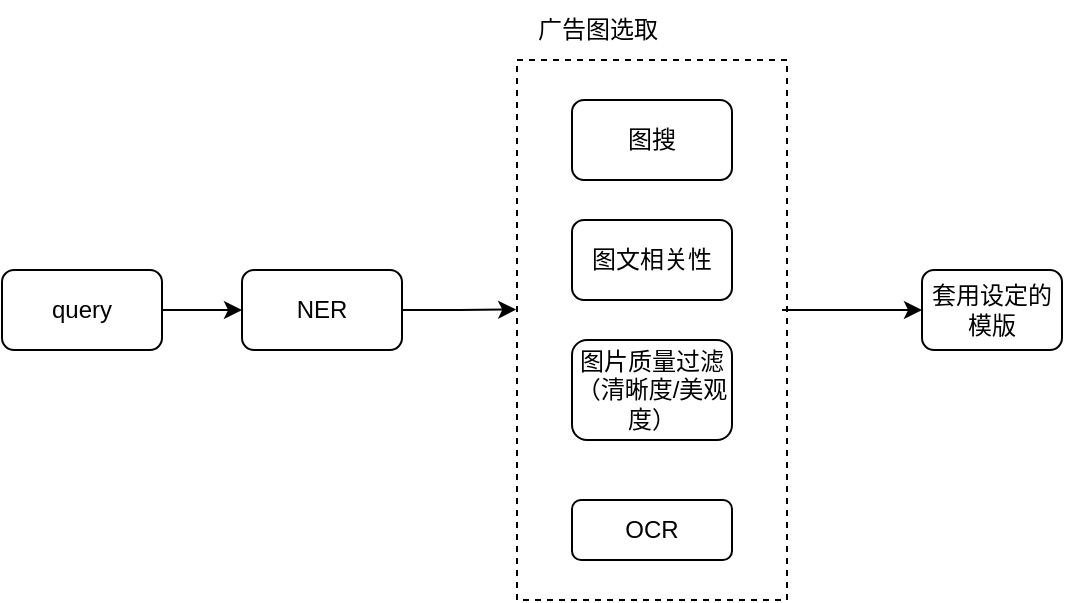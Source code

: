 <mxfile version="21.3.3" type="github">
  <diagram name="第 1 页" id="f_oRuoLdhMQoigezaBdL">
    <mxGraphModel dx="909" dy="587" grid="1" gridSize="10" guides="1" tooltips="1" connect="1" arrows="1" fold="1" page="1" pageScale="1" pageWidth="1169" pageHeight="1654" math="0" shadow="0">
      <root>
        <mxCell id="0" />
        <mxCell id="1" parent="0" />
        <mxCell id="kGRawHcGnK9JmZQzYDUN-7" value="" style="rounded=0;whiteSpace=wrap;html=1;dashed=1;" vertex="1" parent="1">
          <mxGeometry x="397.5" y="80" width="135" height="270" as="geometry" />
        </mxCell>
        <mxCell id="kGRawHcGnK9JmZQzYDUN-11" value="" style="edgeStyle=orthogonalEdgeStyle;rounded=0;orthogonalLoop=1;jettySize=auto;html=1;" edge="1" parent="1" source="kGRawHcGnK9JmZQzYDUN-1" target="kGRawHcGnK9JmZQzYDUN-3">
          <mxGeometry relative="1" as="geometry" />
        </mxCell>
        <mxCell id="kGRawHcGnK9JmZQzYDUN-1" value="query" style="rounded=1;whiteSpace=wrap;html=1;" vertex="1" parent="1">
          <mxGeometry x="140" y="185" width="80" height="40" as="geometry" />
        </mxCell>
        <mxCell id="kGRawHcGnK9JmZQzYDUN-13" style="edgeStyle=orthogonalEdgeStyle;rounded=0;orthogonalLoop=1;jettySize=auto;html=1;entryX=-0.003;entryY=0.462;entryDx=0;entryDy=0;entryPerimeter=0;" edge="1" parent="1" source="kGRawHcGnK9JmZQzYDUN-3" target="kGRawHcGnK9JmZQzYDUN-7">
          <mxGeometry relative="1" as="geometry" />
        </mxCell>
        <mxCell id="kGRawHcGnK9JmZQzYDUN-3" value="NER" style="rounded=1;whiteSpace=wrap;html=1;" vertex="1" parent="1">
          <mxGeometry x="260" y="185" width="80" height="40" as="geometry" />
        </mxCell>
        <mxCell id="kGRawHcGnK9JmZQzYDUN-4" value="图搜" style="rounded=1;whiteSpace=wrap;html=1;" vertex="1" parent="1">
          <mxGeometry x="425" y="100" width="80" height="40" as="geometry" />
        </mxCell>
        <mxCell id="kGRawHcGnK9JmZQzYDUN-5" value="图文相关性" style="rounded=1;whiteSpace=wrap;html=1;" vertex="1" parent="1">
          <mxGeometry x="425" y="160" width="80" height="40" as="geometry" />
        </mxCell>
        <mxCell id="kGRawHcGnK9JmZQzYDUN-6" value="图片质量过滤（清晰度/美观度）" style="rounded=1;whiteSpace=wrap;html=1;" vertex="1" parent="1">
          <mxGeometry x="425" y="220" width="80" height="50" as="geometry" />
        </mxCell>
        <mxCell id="kGRawHcGnK9JmZQzYDUN-9" value="OCR" style="rounded=1;whiteSpace=wrap;html=1;" vertex="1" parent="1">
          <mxGeometry x="425" y="300" width="80" height="30" as="geometry" />
        </mxCell>
        <mxCell id="kGRawHcGnK9JmZQzYDUN-10" value="套用设定的模版" style="rounded=1;whiteSpace=wrap;html=1;" vertex="1" parent="1">
          <mxGeometry x="600" y="185" width="70" height="40" as="geometry" />
        </mxCell>
        <mxCell id="kGRawHcGnK9JmZQzYDUN-14" value="" style="endArrow=classic;html=1;rounded=0;entryX=0;entryY=0.5;entryDx=0;entryDy=0;" edge="1" parent="1" target="kGRawHcGnK9JmZQzYDUN-10">
          <mxGeometry width="50" height="50" relative="1" as="geometry">
            <mxPoint x="530" y="205" as="sourcePoint" />
            <mxPoint x="580" y="155" as="targetPoint" />
          </mxGeometry>
        </mxCell>
        <mxCell id="kGRawHcGnK9JmZQzYDUN-15" value="广告图选取" style="text;html=1;strokeColor=none;fillColor=none;align=center;verticalAlign=middle;whiteSpace=wrap;rounded=0;" vertex="1" parent="1">
          <mxGeometry x="397.5" y="50" width="80" height="30" as="geometry" />
        </mxCell>
      </root>
    </mxGraphModel>
  </diagram>
</mxfile>
